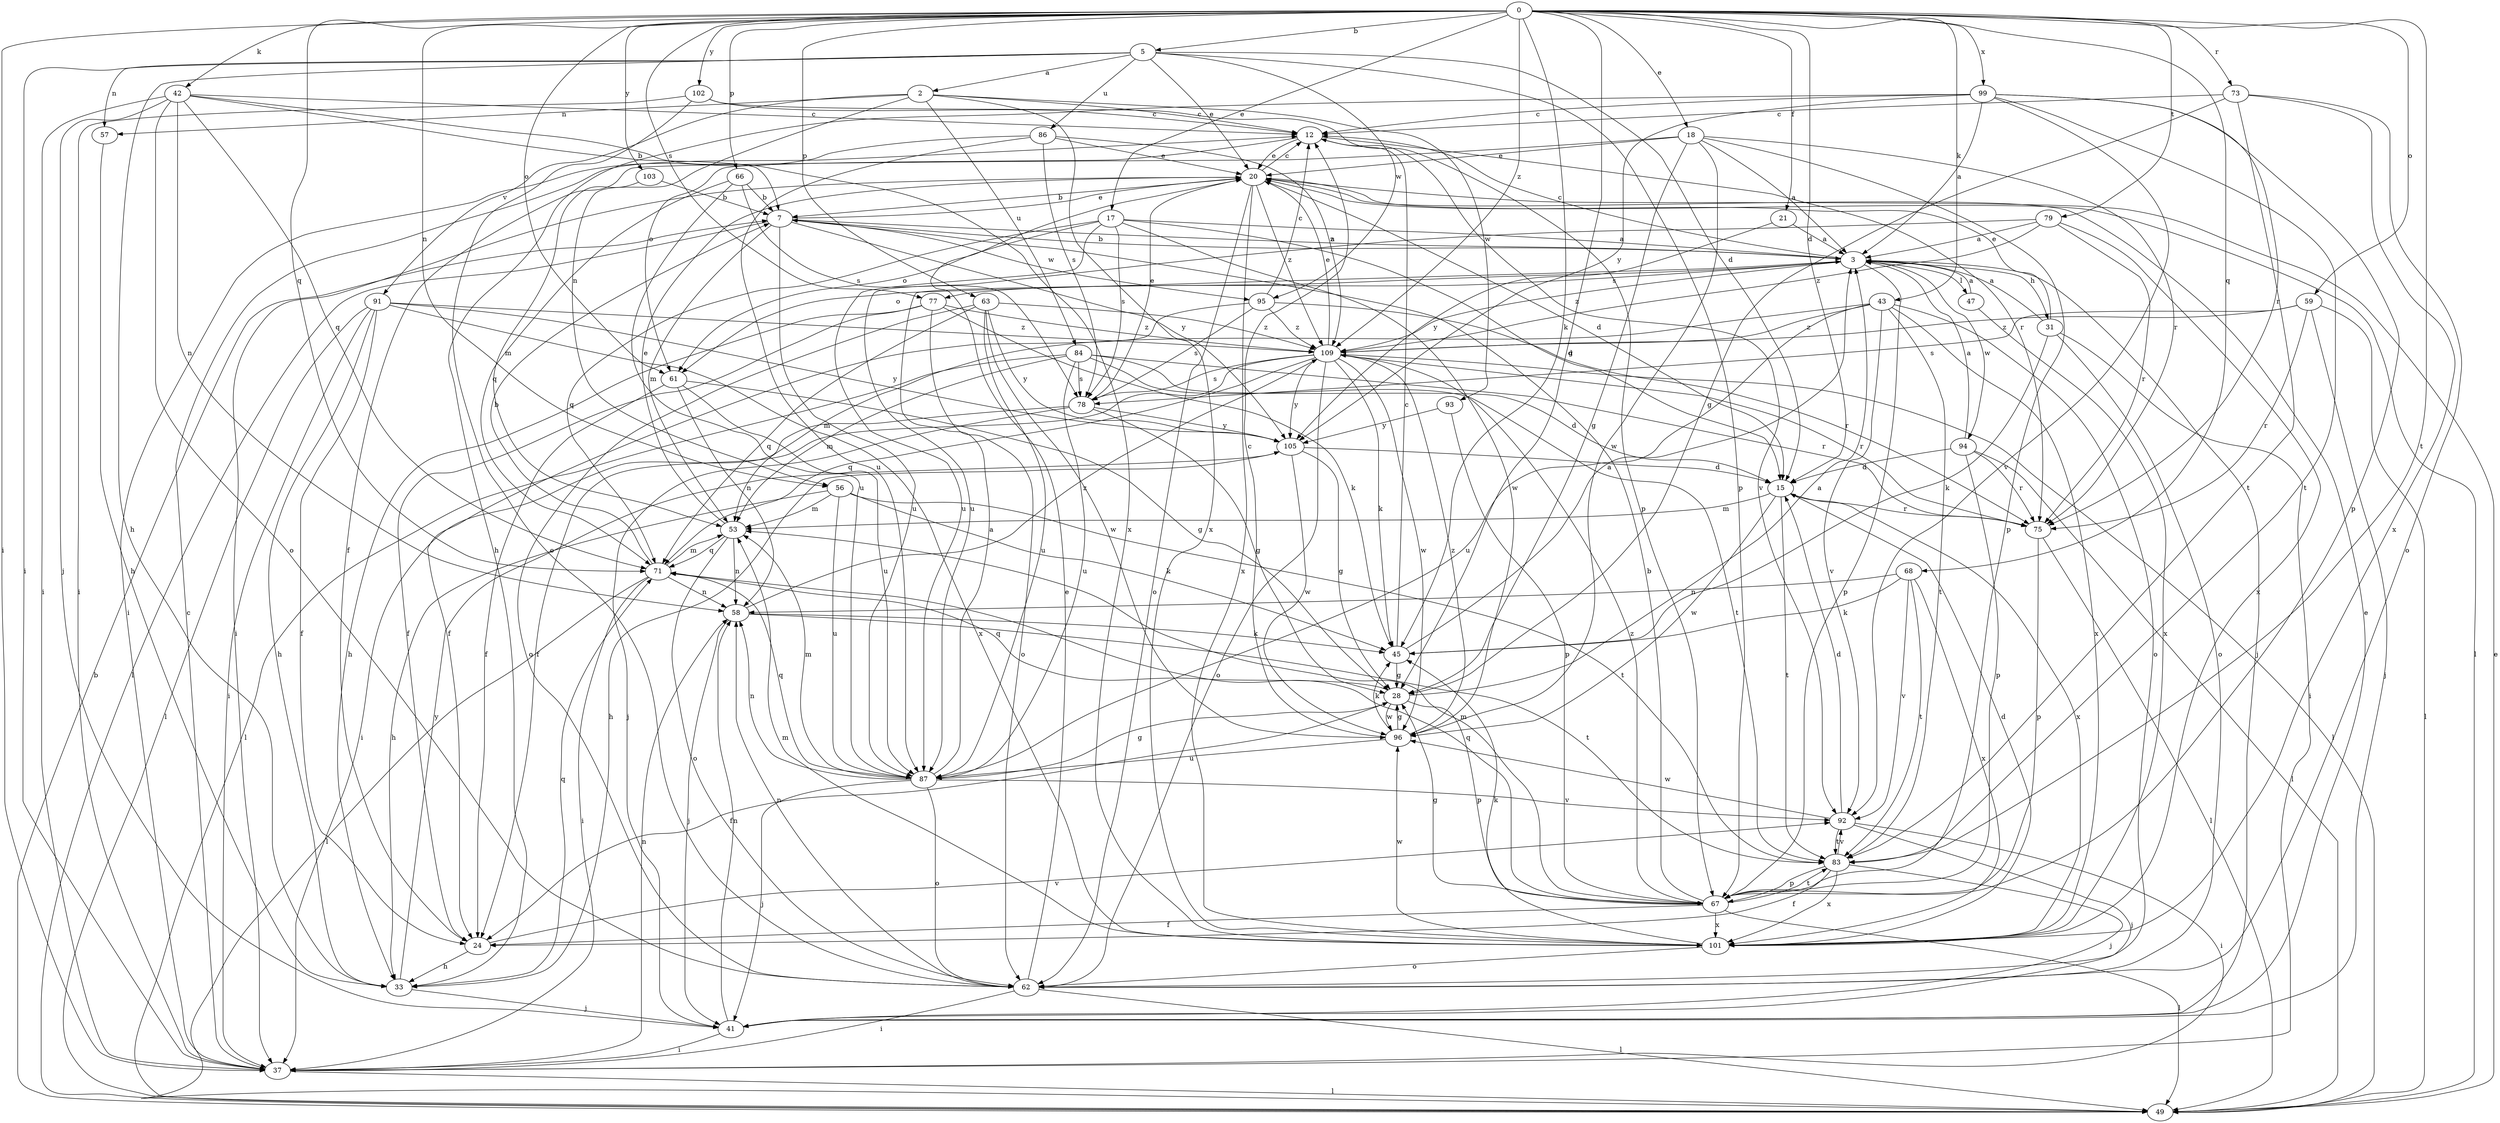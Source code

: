 strict digraph  {
0;
2;
3;
5;
7;
12;
15;
17;
18;
20;
21;
24;
28;
31;
33;
37;
41;
42;
43;
45;
47;
49;
53;
56;
57;
58;
59;
61;
62;
63;
66;
67;
68;
71;
73;
75;
77;
78;
79;
83;
84;
86;
87;
91;
92;
93;
94;
95;
96;
99;
101;
102;
103;
105;
109;
0 -> 5  [label=b];
0 -> 15  [label=d];
0 -> 17  [label=e];
0 -> 18  [label=e];
0 -> 21  [label=f];
0 -> 28  [label=g];
0 -> 37  [label=i];
0 -> 42  [label=k];
0 -> 43  [label=k];
0 -> 45  [label=k];
0 -> 56  [label=n];
0 -> 59  [label=o];
0 -> 61  [label=o];
0 -> 63  [label=p];
0 -> 66  [label=p];
0 -> 68  [label=q];
0 -> 71  [label=q];
0 -> 73  [label=r];
0 -> 77  [label=s];
0 -> 79  [label=t];
0 -> 83  [label=t];
0 -> 99  [label=x];
0 -> 102  [label=y];
0 -> 103  [label=y];
0 -> 109  [label=z];
2 -> 12  [label=c];
2 -> 56  [label=n];
2 -> 57  [label=n];
2 -> 84  [label=u];
2 -> 91  [label=v];
2 -> 93  [label=w];
2 -> 101  [label=x];
3 -> 7  [label=b];
3 -> 12  [label=c];
3 -> 31  [label=h];
3 -> 41  [label=j];
3 -> 47  [label=l];
3 -> 61  [label=o];
3 -> 67  [label=p];
3 -> 77  [label=s];
3 -> 94  [label=w];
3 -> 109  [label=z];
5 -> 2  [label=a];
5 -> 15  [label=d];
5 -> 20  [label=e];
5 -> 33  [label=h];
5 -> 37  [label=i];
5 -> 57  [label=n];
5 -> 67  [label=p];
5 -> 86  [label=u];
5 -> 95  [label=w];
7 -> 3  [label=a];
7 -> 20  [label=e];
7 -> 49  [label=l];
7 -> 53  [label=m];
7 -> 87  [label=u];
7 -> 95  [label=w];
7 -> 105  [label=y];
12 -> 20  [label=e];
12 -> 61  [label=o];
12 -> 75  [label=r];
12 -> 92  [label=v];
15 -> 53  [label=m];
15 -> 75  [label=r];
15 -> 83  [label=t];
15 -> 96  [label=w];
15 -> 101  [label=x];
17 -> 3  [label=a];
17 -> 15  [label=d];
17 -> 61  [label=o];
17 -> 71  [label=q];
17 -> 78  [label=s];
17 -> 87  [label=u];
17 -> 96  [label=w];
18 -> 3  [label=a];
18 -> 20  [label=e];
18 -> 24  [label=f];
18 -> 28  [label=g];
18 -> 67  [label=p];
18 -> 75  [label=r];
18 -> 96  [label=w];
20 -> 7  [label=b];
20 -> 12  [label=c];
20 -> 15  [label=d];
20 -> 37  [label=i];
20 -> 49  [label=l];
20 -> 62  [label=o];
20 -> 101  [label=x];
20 -> 109  [label=z];
21 -> 3  [label=a];
21 -> 105  [label=y];
24 -> 33  [label=h];
24 -> 92  [label=v];
28 -> 3  [label=a];
28 -> 24  [label=f];
28 -> 67  [label=p];
28 -> 71  [label=q];
28 -> 96  [label=w];
31 -> 3  [label=a];
31 -> 20  [label=e];
31 -> 37  [label=i];
31 -> 45  [label=k];
31 -> 62  [label=o];
33 -> 41  [label=j];
33 -> 71  [label=q];
33 -> 105  [label=y];
37 -> 12  [label=c];
37 -> 49  [label=l];
37 -> 58  [label=n];
41 -> 20  [label=e];
41 -> 37  [label=i];
41 -> 58  [label=n];
42 -> 7  [label=b];
42 -> 12  [label=c];
42 -> 37  [label=i];
42 -> 41  [label=j];
42 -> 58  [label=n];
42 -> 62  [label=o];
42 -> 71  [label=q];
42 -> 101  [label=x];
43 -> 53  [label=m];
43 -> 62  [label=o];
43 -> 83  [label=t];
43 -> 87  [label=u];
43 -> 92  [label=v];
43 -> 101  [label=x];
43 -> 109  [label=z];
45 -> 3  [label=a];
45 -> 12  [label=c];
45 -> 28  [label=g];
47 -> 3  [label=a];
47 -> 101  [label=x];
49 -> 7  [label=b];
49 -> 20  [label=e];
53 -> 20  [label=e];
53 -> 58  [label=n];
53 -> 62  [label=o];
53 -> 71  [label=q];
56 -> 33  [label=h];
56 -> 45  [label=k];
56 -> 53  [label=m];
56 -> 83  [label=t];
56 -> 87  [label=u];
57 -> 33  [label=h];
58 -> 41  [label=j];
58 -> 45  [label=k];
58 -> 83  [label=t];
58 -> 109  [label=z];
59 -> 41  [label=j];
59 -> 49  [label=l];
59 -> 75  [label=r];
59 -> 78  [label=s];
59 -> 109  [label=z];
61 -> 24  [label=f];
61 -> 28  [label=g];
61 -> 58  [label=n];
61 -> 87  [label=u];
62 -> 20  [label=e];
62 -> 37  [label=i];
62 -> 49  [label=l];
62 -> 58  [label=n];
63 -> 62  [label=o];
63 -> 71  [label=q];
63 -> 87  [label=u];
63 -> 96  [label=w];
63 -> 105  [label=y];
63 -> 109  [label=z];
66 -> 7  [label=b];
66 -> 71  [label=q];
66 -> 78  [label=s];
66 -> 87  [label=u];
67 -> 7  [label=b];
67 -> 24  [label=f];
67 -> 28  [label=g];
67 -> 49  [label=l];
67 -> 53  [label=m];
67 -> 71  [label=q];
67 -> 83  [label=t];
67 -> 101  [label=x];
67 -> 109  [label=z];
68 -> 45  [label=k];
68 -> 58  [label=n];
68 -> 83  [label=t];
68 -> 92  [label=v];
68 -> 101  [label=x];
71 -> 7  [label=b];
71 -> 37  [label=i];
71 -> 49  [label=l];
71 -> 53  [label=m];
71 -> 58  [label=n];
73 -> 12  [label=c];
73 -> 28  [label=g];
73 -> 62  [label=o];
73 -> 83  [label=t];
73 -> 101  [label=x];
75 -> 49  [label=l];
75 -> 67  [label=p];
77 -> 24  [label=f];
77 -> 33  [label=h];
77 -> 45  [label=k];
77 -> 62  [label=o];
77 -> 109  [label=z];
78 -> 20  [label=e];
78 -> 28  [label=g];
78 -> 37  [label=i];
78 -> 41  [label=j];
78 -> 105  [label=y];
79 -> 3  [label=a];
79 -> 75  [label=r];
79 -> 87  [label=u];
79 -> 101  [label=x];
79 -> 109  [label=z];
83 -> 24  [label=f];
83 -> 41  [label=j];
83 -> 67  [label=p];
83 -> 92  [label=v];
83 -> 101  [label=x];
84 -> 15  [label=d];
84 -> 49  [label=l];
84 -> 53  [label=m];
84 -> 75  [label=r];
84 -> 78  [label=s];
84 -> 83  [label=t];
84 -> 87  [label=u];
86 -> 20  [label=e];
86 -> 37  [label=i];
86 -> 78  [label=s];
86 -> 87  [label=u];
86 -> 109  [label=z];
87 -> 3  [label=a];
87 -> 28  [label=g];
87 -> 41  [label=j];
87 -> 53  [label=m];
87 -> 58  [label=n];
87 -> 62  [label=o];
87 -> 71  [label=q];
87 -> 92  [label=v];
91 -> 24  [label=f];
91 -> 33  [label=h];
91 -> 37  [label=i];
91 -> 49  [label=l];
91 -> 101  [label=x];
91 -> 105  [label=y];
91 -> 109  [label=z];
92 -> 15  [label=d];
92 -> 37  [label=i];
92 -> 41  [label=j];
92 -> 83  [label=t];
92 -> 96  [label=w];
93 -> 67  [label=p];
93 -> 105  [label=y];
94 -> 3  [label=a];
94 -> 15  [label=d];
94 -> 49  [label=l];
94 -> 67  [label=p];
94 -> 75  [label=r];
95 -> 12  [label=c];
95 -> 24  [label=f];
95 -> 75  [label=r];
95 -> 78  [label=s];
95 -> 109  [label=z];
96 -> 12  [label=c];
96 -> 28  [label=g];
96 -> 45  [label=k];
96 -> 87  [label=u];
96 -> 109  [label=z];
99 -> 3  [label=a];
99 -> 12  [label=c];
99 -> 33  [label=h];
99 -> 67  [label=p];
99 -> 75  [label=r];
99 -> 83  [label=t];
99 -> 92  [label=v];
99 -> 105  [label=y];
101 -> 15  [label=d];
101 -> 45  [label=k];
101 -> 53  [label=m];
101 -> 62  [label=o];
101 -> 96  [label=w];
102 -> 12  [label=c];
102 -> 37  [label=i];
102 -> 62  [label=o];
102 -> 67  [label=p];
103 -> 7  [label=b];
103 -> 53  [label=m];
105 -> 15  [label=d];
105 -> 28  [label=g];
105 -> 33  [label=h];
105 -> 96  [label=w];
109 -> 20  [label=e];
109 -> 24  [label=f];
109 -> 45  [label=k];
109 -> 49  [label=l];
109 -> 62  [label=o];
109 -> 71  [label=q];
109 -> 75  [label=r];
109 -> 78  [label=s];
109 -> 96  [label=w];
109 -> 105  [label=y];
}
